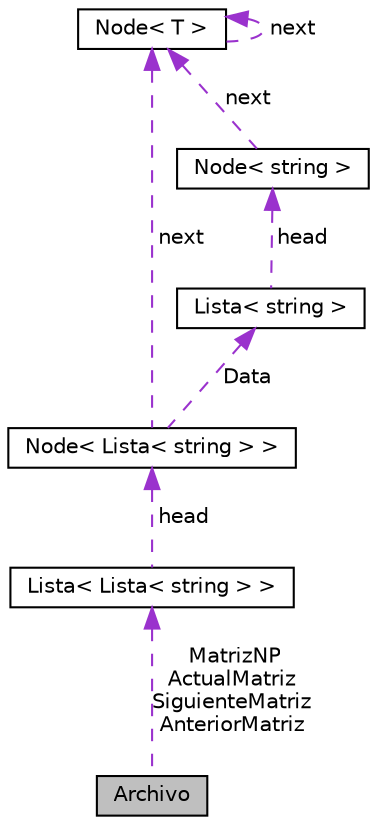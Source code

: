 digraph "Archivo"
{
  edge [fontname="Helvetica",fontsize="10",labelfontname="Helvetica",labelfontsize="10"];
  node [fontname="Helvetica",fontsize="10",shape=record];
  Node1 [label="Archivo",height=0.2,width=0.4,color="black", fillcolor="grey75", style="filled", fontcolor="black"];
  Node2 -> Node1 [dir="back",color="darkorchid3",fontsize="10",style="dashed",label=" MatrizNP\nActualMatriz\nSiguienteMatriz\nAnteriorMatriz" ,fontname="Helvetica"];
  Node2 [label="Lista\< Lista\< string \> \>",height=0.2,width=0.4,color="black", fillcolor="white", style="filled",URL="$classLista.html"];
  Node3 -> Node2 [dir="back",color="darkorchid3",fontsize="10",style="dashed",label=" head" ,fontname="Helvetica"];
  Node3 [label="Node\< Lista\< string \> \>",height=0.2,width=0.4,color="black", fillcolor="white", style="filled",URL="$classNode.html"];
  Node4 -> Node3 [dir="back",color="darkorchid3",fontsize="10",style="dashed",label=" next" ,fontname="Helvetica"];
  Node4 [label="Node\< T \>",height=0.2,width=0.4,color="black", fillcolor="white", style="filled",URL="$classNode.html",tooltip="Conforma la lista. "];
  Node4 -> Node4 [dir="back",color="darkorchid3",fontsize="10",style="dashed",label=" next" ,fontname="Helvetica"];
  Node5 -> Node3 [dir="back",color="darkorchid3",fontsize="10",style="dashed",label=" Data" ,fontname="Helvetica"];
  Node5 [label="Lista\< string \>",height=0.2,width=0.4,color="black", fillcolor="white", style="filled",URL="$classLista.html"];
  Node6 -> Node5 [dir="back",color="darkorchid3",fontsize="10",style="dashed",label=" head" ,fontname="Helvetica"];
  Node6 [label="Node\< string \>",height=0.2,width=0.4,color="black", fillcolor="white", style="filled",URL="$classNode.html"];
  Node4 -> Node6 [dir="back",color="darkorchid3",fontsize="10",style="dashed",label=" next" ,fontname="Helvetica"];
}
